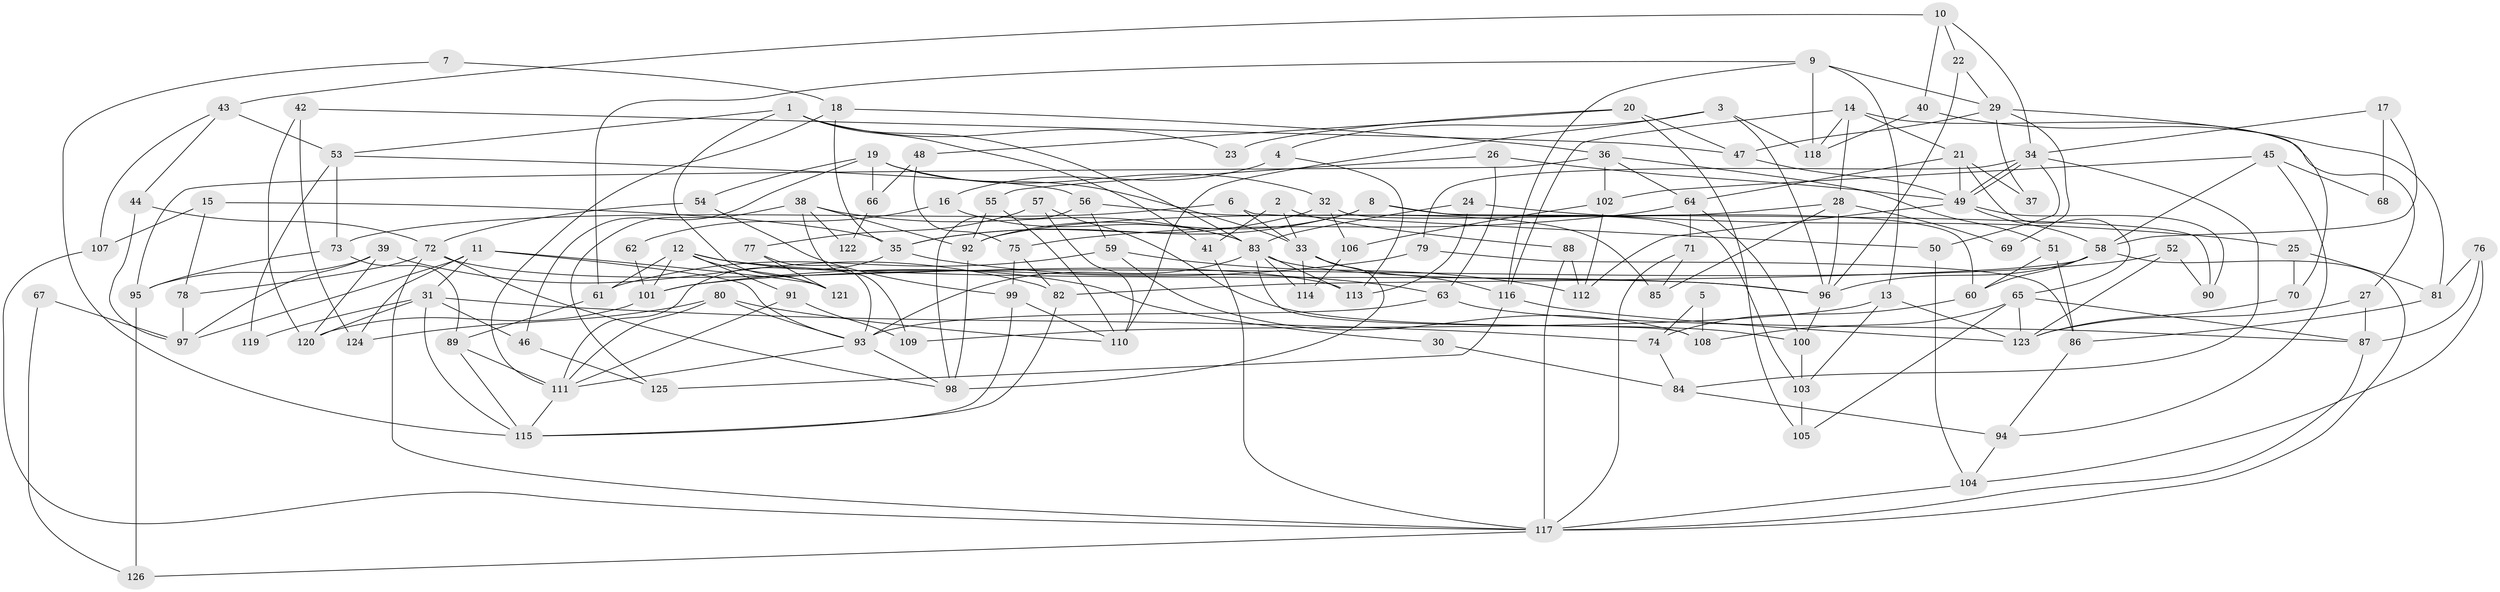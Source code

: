// Generated by graph-tools (version 1.1) at 2025/02/03/09/25 03:02:00]
// undirected, 126 vertices, 252 edges
graph export_dot {
graph [start="1"]
  node [color=gray90,style=filled];
  1;
  2;
  3;
  4;
  5;
  6;
  7;
  8;
  9;
  10;
  11;
  12;
  13;
  14;
  15;
  16;
  17;
  18;
  19;
  20;
  21;
  22;
  23;
  24;
  25;
  26;
  27;
  28;
  29;
  30;
  31;
  32;
  33;
  34;
  35;
  36;
  37;
  38;
  39;
  40;
  41;
  42;
  43;
  44;
  45;
  46;
  47;
  48;
  49;
  50;
  51;
  52;
  53;
  54;
  55;
  56;
  57;
  58;
  59;
  60;
  61;
  62;
  63;
  64;
  65;
  66;
  67;
  68;
  69;
  70;
  71;
  72;
  73;
  74;
  75;
  76;
  77;
  78;
  79;
  80;
  81;
  82;
  83;
  84;
  85;
  86;
  87;
  88;
  89;
  90;
  91;
  92;
  93;
  94;
  95;
  96;
  97;
  98;
  99;
  100;
  101;
  102;
  103;
  104;
  105;
  106;
  107;
  108;
  109;
  110;
  111;
  112;
  113;
  114;
  115;
  116;
  117;
  118;
  119;
  120;
  121;
  122;
  123;
  124;
  125;
  126;
  1 -- 41;
  1 -- 53;
  1 -- 23;
  1 -- 83;
  1 -- 121;
  2 -- 88;
  2 -- 33;
  2 -- 41;
  3 -- 96;
  3 -- 110;
  3 -- 4;
  3 -- 118;
  4 -- 113;
  4 -- 16;
  5 -- 108;
  5 -- 74;
  6 -- 73;
  6 -- 33;
  6 -- 50;
  7 -- 18;
  7 -- 115;
  8 -- 35;
  8 -- 92;
  8 -- 90;
  8 -- 103;
  9 -- 61;
  9 -- 118;
  9 -- 13;
  9 -- 29;
  9 -- 116;
  10 -- 22;
  10 -- 40;
  10 -- 34;
  10 -- 43;
  11 -- 93;
  11 -- 31;
  11 -- 97;
  11 -- 121;
  11 -- 124;
  12 -- 121;
  12 -- 91;
  12 -- 30;
  12 -- 61;
  12 -- 96;
  12 -- 101;
  13 -- 123;
  13 -- 103;
  13 -- 109;
  14 -- 27;
  14 -- 21;
  14 -- 28;
  14 -- 116;
  14 -- 118;
  15 -- 107;
  15 -- 78;
  15 -- 35;
  16 -- 83;
  16 -- 62;
  17 -- 34;
  17 -- 58;
  17 -- 68;
  18 -- 36;
  18 -- 111;
  18 -- 35;
  19 -- 33;
  19 -- 32;
  19 -- 46;
  19 -- 54;
  19 -- 66;
  20 -- 105;
  20 -- 47;
  20 -- 23;
  20 -- 48;
  21 -- 64;
  21 -- 65;
  21 -- 37;
  21 -- 49;
  22 -- 96;
  22 -- 29;
  24 -- 83;
  24 -- 113;
  24 -- 25;
  25 -- 81;
  25 -- 70;
  26 -- 49;
  26 -- 63;
  26 -- 55;
  27 -- 87;
  27 -- 123;
  28 -- 96;
  28 -- 69;
  28 -- 85;
  28 -- 92;
  29 -- 47;
  29 -- 37;
  29 -- 69;
  29 -- 70;
  30 -- 84;
  31 -- 115;
  31 -- 120;
  31 -- 46;
  31 -- 74;
  31 -- 119;
  32 -- 106;
  32 -- 35;
  32 -- 60;
  33 -- 98;
  33 -- 116;
  33 -- 114;
  34 -- 49;
  34 -- 49;
  34 -- 50;
  34 -- 79;
  34 -- 84;
  35 -- 63;
  35 -- 111;
  36 -- 102;
  36 -- 64;
  36 -- 51;
  36 -- 95;
  38 -- 83;
  38 -- 125;
  38 -- 92;
  38 -- 109;
  38 -- 122;
  39 -- 97;
  39 -- 82;
  39 -- 95;
  39 -- 120;
  40 -- 118;
  40 -- 81;
  41 -- 117;
  42 -- 124;
  42 -- 120;
  42 -- 47;
  43 -- 53;
  43 -- 44;
  43 -- 107;
  44 -- 72;
  44 -- 97;
  45 -- 94;
  45 -- 58;
  45 -- 68;
  45 -- 102;
  46 -- 125;
  47 -- 49;
  48 -- 75;
  48 -- 66;
  49 -- 58;
  49 -- 90;
  49 -- 112;
  50 -- 104;
  51 -- 60;
  51 -- 86;
  52 -- 123;
  52 -- 90;
  52 -- 101;
  53 -- 56;
  53 -- 73;
  53 -- 119;
  54 -- 72;
  54 -- 99;
  55 -- 92;
  55 -- 110;
  56 -- 85;
  56 -- 98;
  56 -- 59;
  57 -- 110;
  57 -- 100;
  57 -- 77;
  58 -- 96;
  58 -- 60;
  58 -- 82;
  58 -- 117;
  59 -- 108;
  59 -- 61;
  59 -- 112;
  60 -- 74;
  61 -- 89;
  62 -- 101;
  63 -- 93;
  63 -- 87;
  64 -- 100;
  64 -- 75;
  64 -- 71;
  65 -- 123;
  65 -- 87;
  65 -- 105;
  65 -- 108;
  66 -- 122;
  67 -- 97;
  67 -- 126;
  70 -- 123;
  71 -- 117;
  71 -- 85;
  72 -- 98;
  72 -- 117;
  72 -- 78;
  72 -- 113;
  73 -- 95;
  73 -- 89;
  74 -- 84;
  75 -- 99;
  75 -- 82;
  76 -- 87;
  76 -- 104;
  76 -- 81;
  77 -- 121;
  77 -- 93;
  78 -- 97;
  79 -- 101;
  79 -- 86;
  80 -- 110;
  80 -- 93;
  80 -- 111;
  80 -- 124;
  81 -- 86;
  82 -- 115;
  83 -- 93;
  83 -- 96;
  83 -- 108;
  83 -- 113;
  83 -- 114;
  84 -- 94;
  86 -- 94;
  87 -- 117;
  88 -- 112;
  88 -- 117;
  89 -- 111;
  89 -- 115;
  91 -- 109;
  91 -- 111;
  92 -- 98;
  93 -- 111;
  93 -- 98;
  94 -- 104;
  95 -- 126;
  96 -- 100;
  99 -- 115;
  99 -- 110;
  100 -- 103;
  101 -- 120;
  102 -- 112;
  102 -- 106;
  103 -- 105;
  104 -- 117;
  106 -- 114;
  107 -- 117;
  111 -- 115;
  116 -- 123;
  116 -- 125;
  117 -- 126;
}
